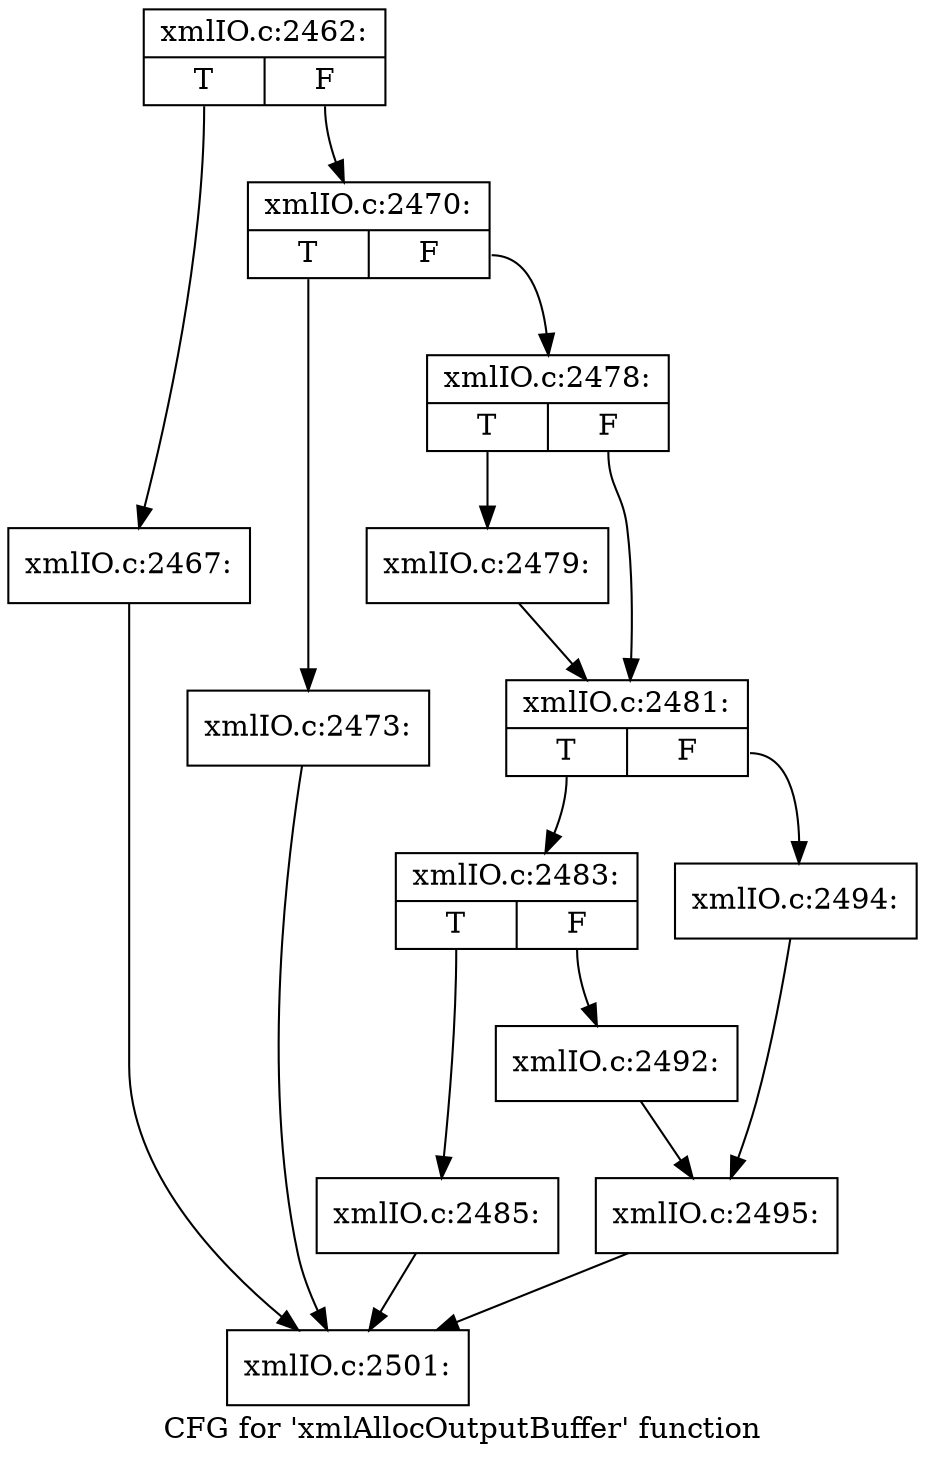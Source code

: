 digraph "CFG for 'xmlAllocOutputBuffer' function" {
	label="CFG for 'xmlAllocOutputBuffer' function";

	Node0x5275c10 [shape=record,label="{xmlIO.c:2462:|{<s0>T|<s1>F}}"];
	Node0x5275c10:s0 -> Node0x527e240;
	Node0x5275c10:s1 -> Node0x527e290;
	Node0x527e240 [shape=record,label="{xmlIO.c:2467:}"];
	Node0x527e240 -> Node0x5277a80;
	Node0x527e290 [shape=record,label="{xmlIO.c:2470:|{<s0>T|<s1>F}}"];
	Node0x527e290:s0 -> Node0x527f4c0;
	Node0x527e290:s1 -> Node0x527f860;
	Node0x527f4c0 [shape=record,label="{xmlIO.c:2473:}"];
	Node0x527f4c0 -> Node0x5277a80;
	Node0x527f860 [shape=record,label="{xmlIO.c:2478:|{<s0>T|<s1>F}}"];
	Node0x527f860:s0 -> Node0x527f250;
	Node0x527f860:s1 -> Node0x527f2a0;
	Node0x527f250 [shape=record,label="{xmlIO.c:2479:}"];
	Node0x527f250 -> Node0x527f2a0;
	Node0x527f2a0 [shape=record,label="{xmlIO.c:2481:|{<s0>T|<s1>F}}"];
	Node0x527f2a0:s0 -> Node0x520bb50;
	Node0x527f2a0:s1 -> Node0x520c510;
	Node0x520bb50 [shape=record,label="{xmlIO.c:2483:|{<s0>T|<s1>F}}"];
	Node0x520bb50:s0 -> Node0x520ca30;
	Node0x520bb50:s1 -> Node0x520ca80;
	Node0x520ca30 [shape=record,label="{xmlIO.c:2485:}"];
	Node0x520ca30 -> Node0x5277a80;
	Node0x520ca80 [shape=record,label="{xmlIO.c:2492:}"];
	Node0x520ca80 -> Node0x520be80;
	Node0x520c510 [shape=record,label="{xmlIO.c:2494:}"];
	Node0x520c510 -> Node0x520be80;
	Node0x520be80 [shape=record,label="{xmlIO.c:2495:}"];
	Node0x520be80 -> Node0x5277a80;
	Node0x5277a80 [shape=record,label="{xmlIO.c:2501:}"];
}
